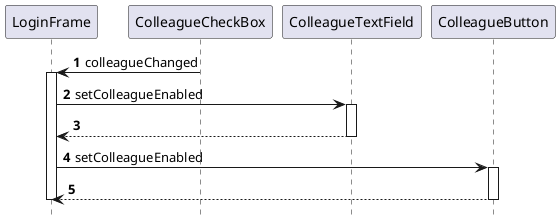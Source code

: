 @startuml
autonumber
hide footbox


LoginFrame <- ColleagueCheckBox : colleagueChanged
activate LoginFrame

LoginFrame -> ColleagueTextField : setColleagueEnabled
activate ColleagueTextField
LoginFrame <-- ColleagueTextField
deactivate ColleagueTextField


LoginFrame -> ColleagueButton : setColleagueEnabled
activate ColleagueButton
LoginFrame <-- ColleagueButton

deactivate ColleagueButton
deactivate LoginFrame
@enduml